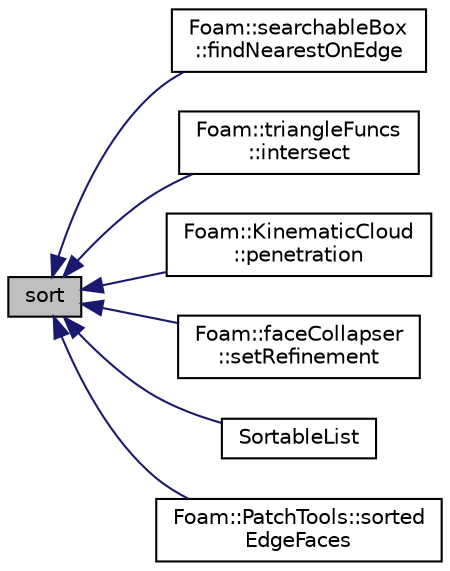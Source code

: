 digraph "sort"
{
  bgcolor="transparent";
  edge [fontname="Helvetica",fontsize="10",labelfontname="Helvetica",labelfontsize="10"];
  node [fontname="Helvetica",fontsize="10",shape=record];
  rankdir="LR";
  Node1 [label="sort",height=0.2,width=0.4,color="black", fillcolor="grey75", style="filled", fontcolor="black"];
  Node1 -> Node2 [dir="back",color="midnightblue",fontsize="10",style="solid",fontname="Helvetica"];
  Node2 [label="Foam::searchableBox\l::findNearestOnEdge",height=0.2,width=0.4,color="black",URL="$a02251.html#ac4ad7e30f9183d291a7152920f517fd4",tooltip="Calculate nearest point on edge. "];
  Node1 -> Node3 [dir="back",color="midnightblue",fontsize="10",style="solid",fontname="Helvetica"];
  Node3 [label="Foam::triangleFuncs\l::intersect",height=0.2,width=0.4,color="black",URL="$a02676.html#a366aada8f77bed49087f5c97d30087b2",tooltip="Do triangles intersect. Return bool and set intersection segment. "];
  Node1 -> Node4 [dir="back",color="midnightblue",fontsize="10",style="solid",fontname="Helvetica"];
  Node4 [label="Foam::KinematicCloud\l::penetration",height=0.2,width=0.4,color="black",URL="$a01231.html#aa8e8605f7454fbb76092407fb1906597",tooltip="Penetration for fraction [0-1] of the current total mass. "];
  Node1 -> Node5 [dir="back",color="midnightblue",fontsize="10",style="solid",fontname="Helvetica"];
  Node5 [label="Foam::faceCollapser\l::setRefinement",height=0.2,width=0.4,color="black",URL="$a00722.html#a59a6ebacbd6a1a48f22424f5a8f81195",tooltip="Collapse faces along endpoints. Play commands into. "];
  Node1 -> Node6 [dir="back",color="midnightblue",fontsize="10",style="solid",fontname="Helvetica"];
  Node6 [label="SortableList",height=0.2,width=0.4,color="black",URL="$a02382.html#ad466e8c0626f812225262613f1372919",tooltip="Construct from UList, sorting immediately. "];
  Node1 -> Node7 [dir="back",color="midnightblue",fontsize="10",style="solid",fontname="Helvetica"];
  Node7 [label="Foam::PatchTools::sorted\lEdgeFaces",height=0.2,width=0.4,color="black",URL="$a01814.html#a6f45385fbdbafd55b359508624f4e84f"];
}
